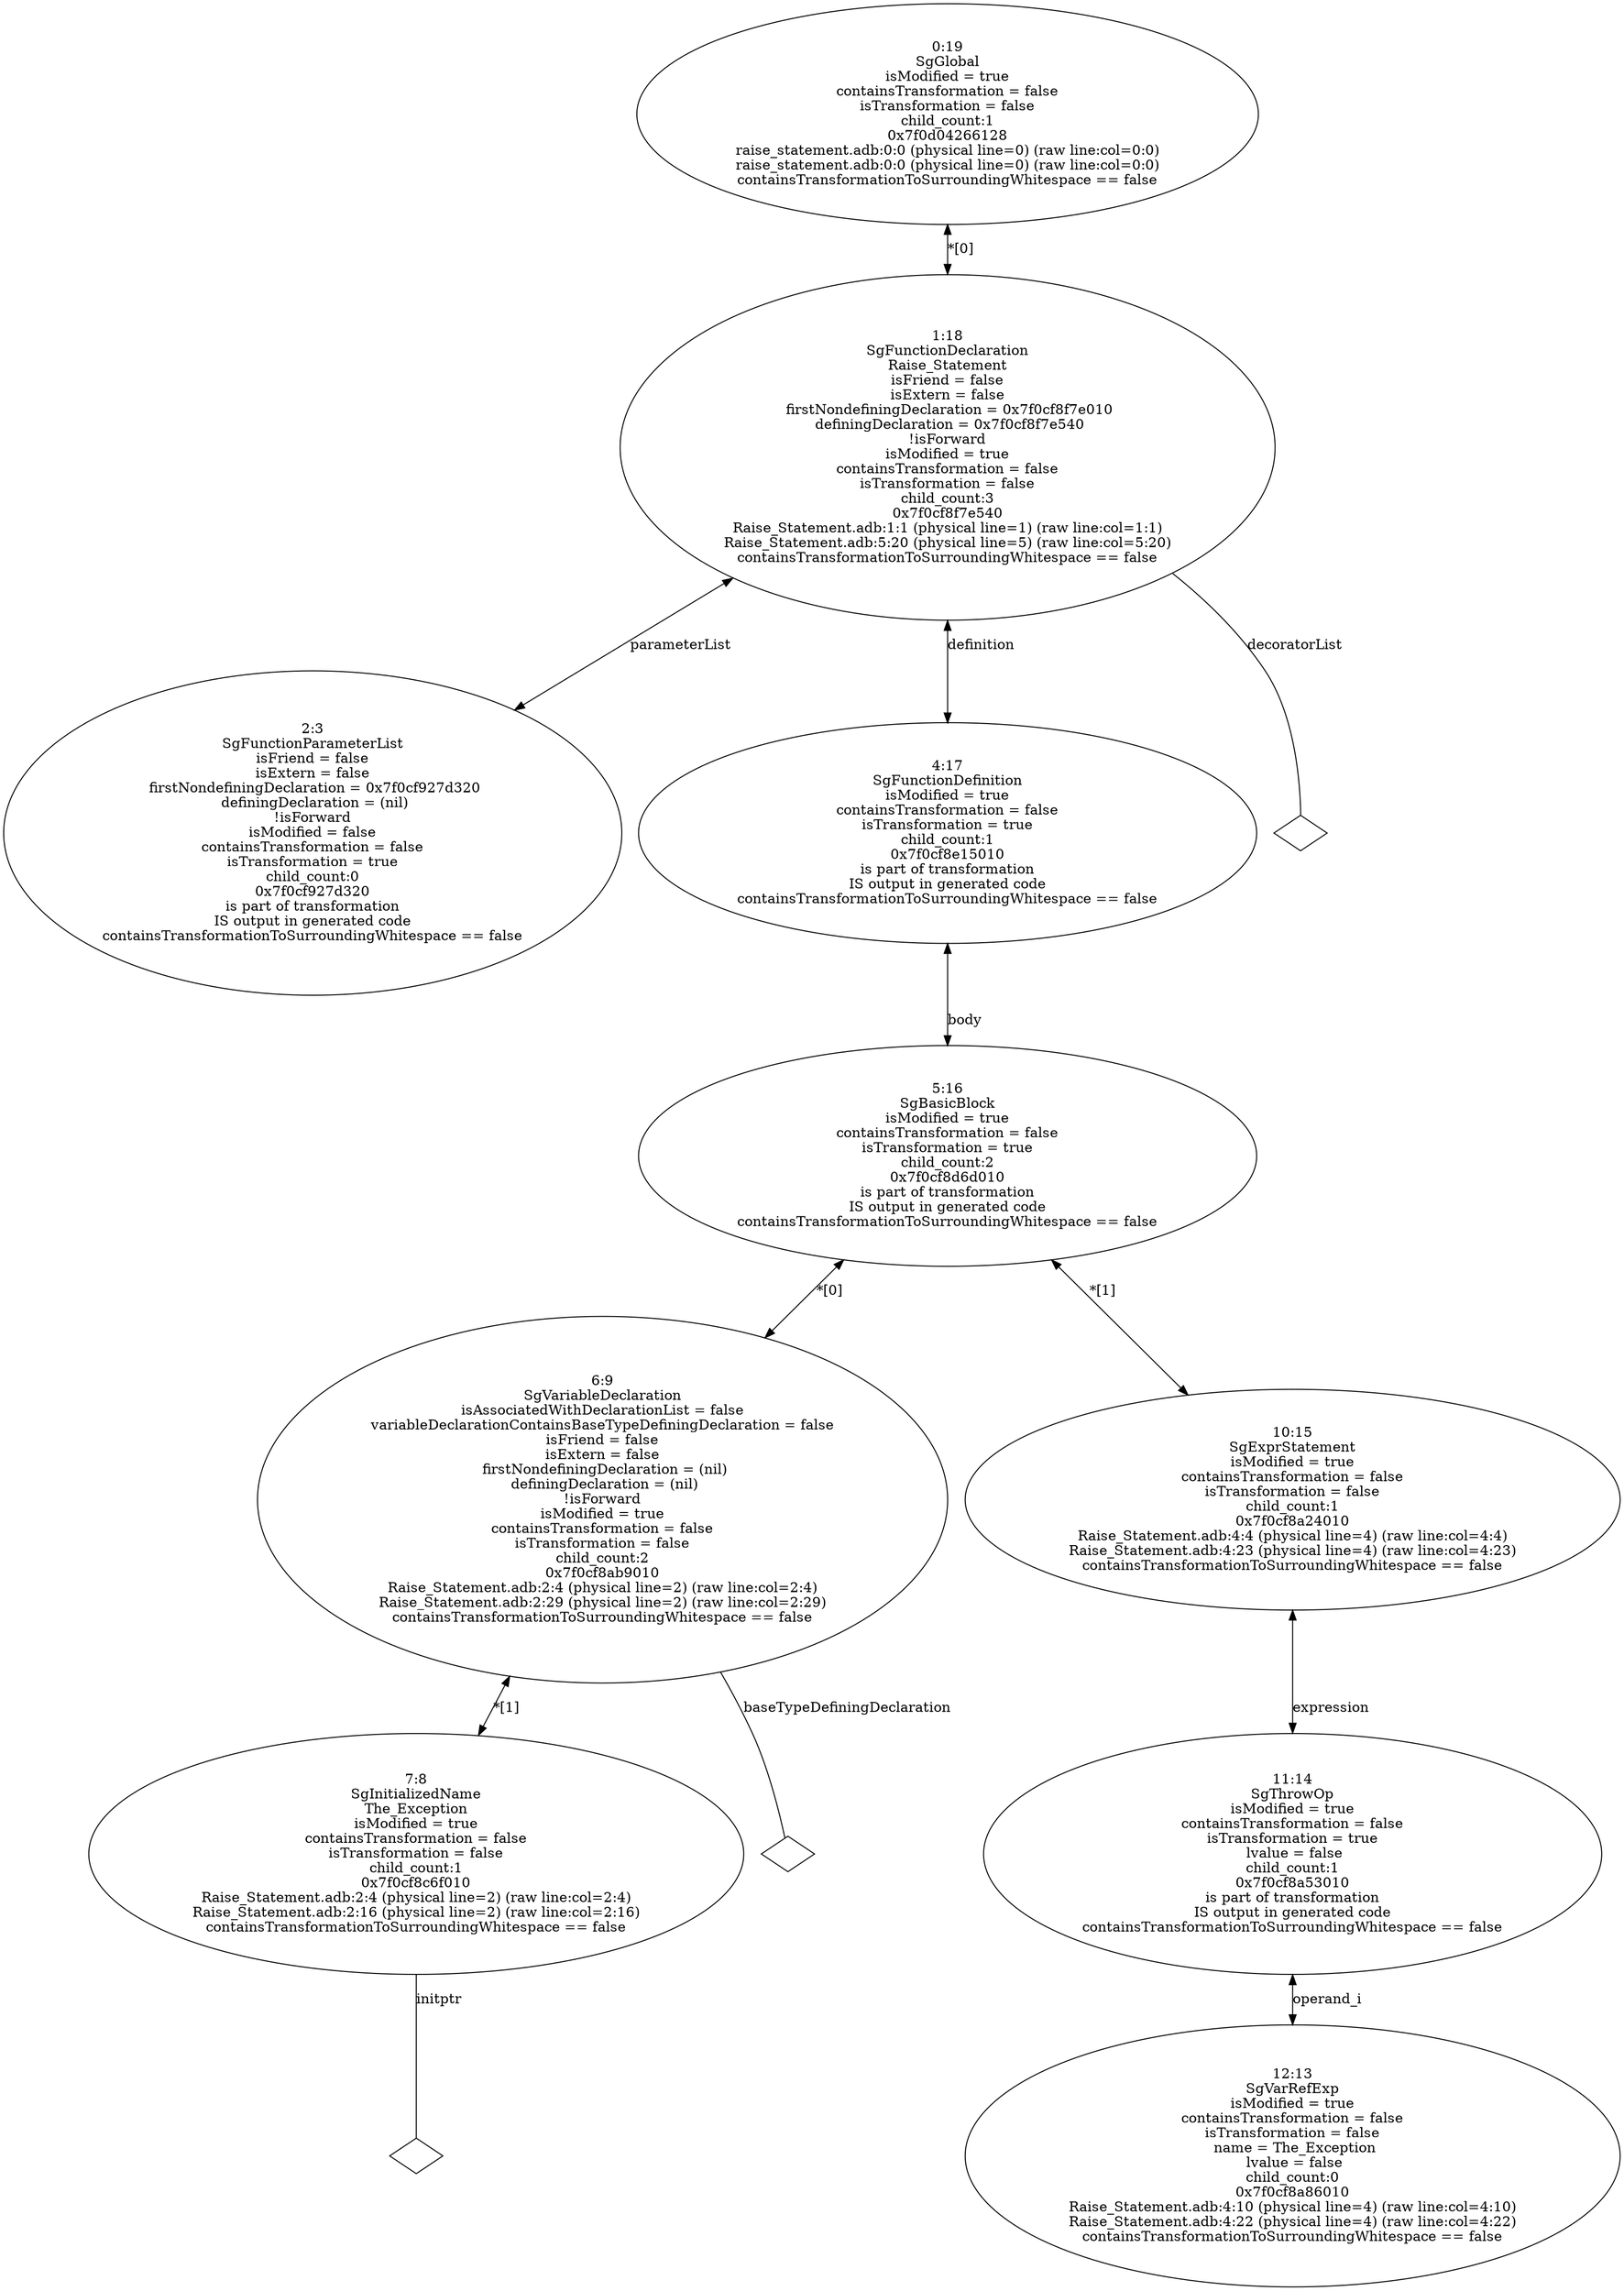 digraph "G./raise_statement_rose.dot" {
"0x7f0cf927d320"[label="2:3\nSgFunctionParameterList\n isFriend = false \n isExtern = false \n firstNondefiningDeclaration = 0x7f0cf927d320\n definingDeclaration = (nil)\n!isForward\nisModified = false\ncontainsTransformation = false\nisTransformation = true\nchild_count:0\n0x7f0cf927d320\nis part of transformation\nIS output in generated code\ncontainsTransformationToSurroundingWhitespace == false\n" ];
"0x7f0cf8c6f010"[label="7:8\nSgInitializedName\nThe_Exception\nisModified = true\ncontainsTransformation = false\nisTransformation = false\nchild_count:1\n0x7f0cf8c6f010\nRaise_Statement.adb:2:4 (physical line=2) (raw line:col=2:4)\nRaise_Statement.adb:2:16 (physical line=2) (raw line:col=2:16)\ncontainsTransformationToSurroundingWhitespace == false\n" ];
"0x7f0cf8c6f010" -> "0x7f0cf8c6f010__initptr__null"[label="initptr" dir=none ];
"0x7f0cf8c6f010__initptr__null"[label="" shape=diamond ];
"0x7f0cf8ab9010"[label="6:9\nSgVariableDeclaration\n isAssociatedWithDeclarationList = false \n variableDeclarationContainsBaseTypeDefiningDeclaration = false \n isFriend = false \n isExtern = false \n firstNondefiningDeclaration = (nil)\n definingDeclaration = (nil)\n!isForward\nisModified = true\ncontainsTransformation = false\nisTransformation = false\nchild_count:2\n0x7f0cf8ab9010\nRaise_Statement.adb:2:4 (physical line=2) (raw line:col=2:4)\nRaise_Statement.adb:2:29 (physical line=2) (raw line:col=2:29)\ncontainsTransformationToSurroundingWhitespace == false\n" ];
"0x7f0cf8ab9010" -> "0x7f0cf8ab9010__baseTypeDefiningDeclaration__null"[label="baseTypeDefiningDeclaration" dir=none ];
"0x7f0cf8ab9010__baseTypeDefiningDeclaration__null"[label="" shape=diamond ];
"0x7f0cf8ab9010" -> "0x7f0cf8c6f010"[label="*[1]" dir=both ];
"0x7f0cf8a86010"[label="12:13\nSgVarRefExp\nisModified = true\ncontainsTransformation = false\nisTransformation = false\n name = The_Exception\n lvalue = false\nchild_count:0\n0x7f0cf8a86010\nRaise_Statement.adb:4:10 (physical line=4) (raw line:col=4:10)\nRaise_Statement.adb:4:22 (physical line=4) (raw line:col=4:22)\ncontainsTransformationToSurroundingWhitespace == false\n" ];
"0x7f0cf8a53010"[label="11:14\nSgThrowOp\nisModified = true\ncontainsTransformation = false\nisTransformation = true\n lvalue = false\nchild_count:1\n0x7f0cf8a53010\nis part of transformation\nIS output in generated code\ncontainsTransformationToSurroundingWhitespace == false\n" ];
"0x7f0cf8a53010" -> "0x7f0cf8a86010"[label="operand_i" dir=both ];
"0x7f0cf8a24010"[label="10:15\nSgExprStatement\nisModified = true\ncontainsTransformation = false\nisTransformation = false\nchild_count:1\n0x7f0cf8a24010\nRaise_Statement.adb:4:4 (physical line=4) (raw line:col=4:4)\nRaise_Statement.adb:4:23 (physical line=4) (raw line:col=4:23)\ncontainsTransformationToSurroundingWhitespace == false\n" ];
"0x7f0cf8a24010" -> "0x7f0cf8a53010"[label="expression" dir=both ];
"0x7f0cf8d6d010"[label="5:16\nSgBasicBlock\nisModified = true\ncontainsTransformation = false\nisTransformation = true\nchild_count:2\n0x7f0cf8d6d010\nis part of transformation\nIS output in generated code\ncontainsTransformationToSurroundingWhitespace == false\n" ];
"0x7f0cf8d6d010" -> "0x7f0cf8ab9010"[label="*[0]" dir=both ];
"0x7f0cf8d6d010" -> "0x7f0cf8a24010"[label="*[1]" dir=both ];
"0x7f0cf8e15010"[label="4:17\nSgFunctionDefinition\nisModified = true\ncontainsTransformation = false\nisTransformation = true\nchild_count:1\n0x7f0cf8e15010\nis part of transformation\nIS output in generated code\ncontainsTransformationToSurroundingWhitespace == false\n" ];
"0x7f0cf8e15010" -> "0x7f0cf8d6d010"[label="body" dir=both ];
"0x7f0cf8f7e540"[label="1:18\nSgFunctionDeclaration\nRaise_Statement\n isFriend = false \n isExtern = false \n firstNondefiningDeclaration = 0x7f0cf8f7e010\n definingDeclaration = 0x7f0cf8f7e540\n!isForward\nisModified = true\ncontainsTransformation = false\nisTransformation = false\nchild_count:3\n0x7f0cf8f7e540\nRaise_Statement.adb:1:1 (physical line=1) (raw line:col=1:1)\nRaise_Statement.adb:5:20 (physical line=5) (raw line:col=5:20)\ncontainsTransformationToSurroundingWhitespace == false\n" ];
"0x7f0cf8f7e540" -> "0x7f0cf927d320"[label="parameterList" dir=both ];
"0x7f0cf8f7e540" -> "0x7f0cf8f7e540__decoratorList__null"[label="decoratorList" dir=none ];
"0x7f0cf8f7e540__decoratorList__null"[label="" shape=diamond ];
"0x7f0cf8f7e540" -> "0x7f0cf8e15010"[label="definition" dir=both ];
"0x7f0d04266128"[label="0:19\nSgGlobal\nisModified = true\ncontainsTransformation = false\nisTransformation = false\nchild_count:1\n0x7f0d04266128\nraise_statement.adb:0:0 (physical line=0) (raw line:col=0:0)\nraise_statement.adb:0:0 (physical line=0) (raw line:col=0:0)\ncontainsTransformationToSurroundingWhitespace == false\n" ];
"0x7f0d04266128" -> "0x7f0cf8f7e540"[label="*[0]" dir=both ];
}
